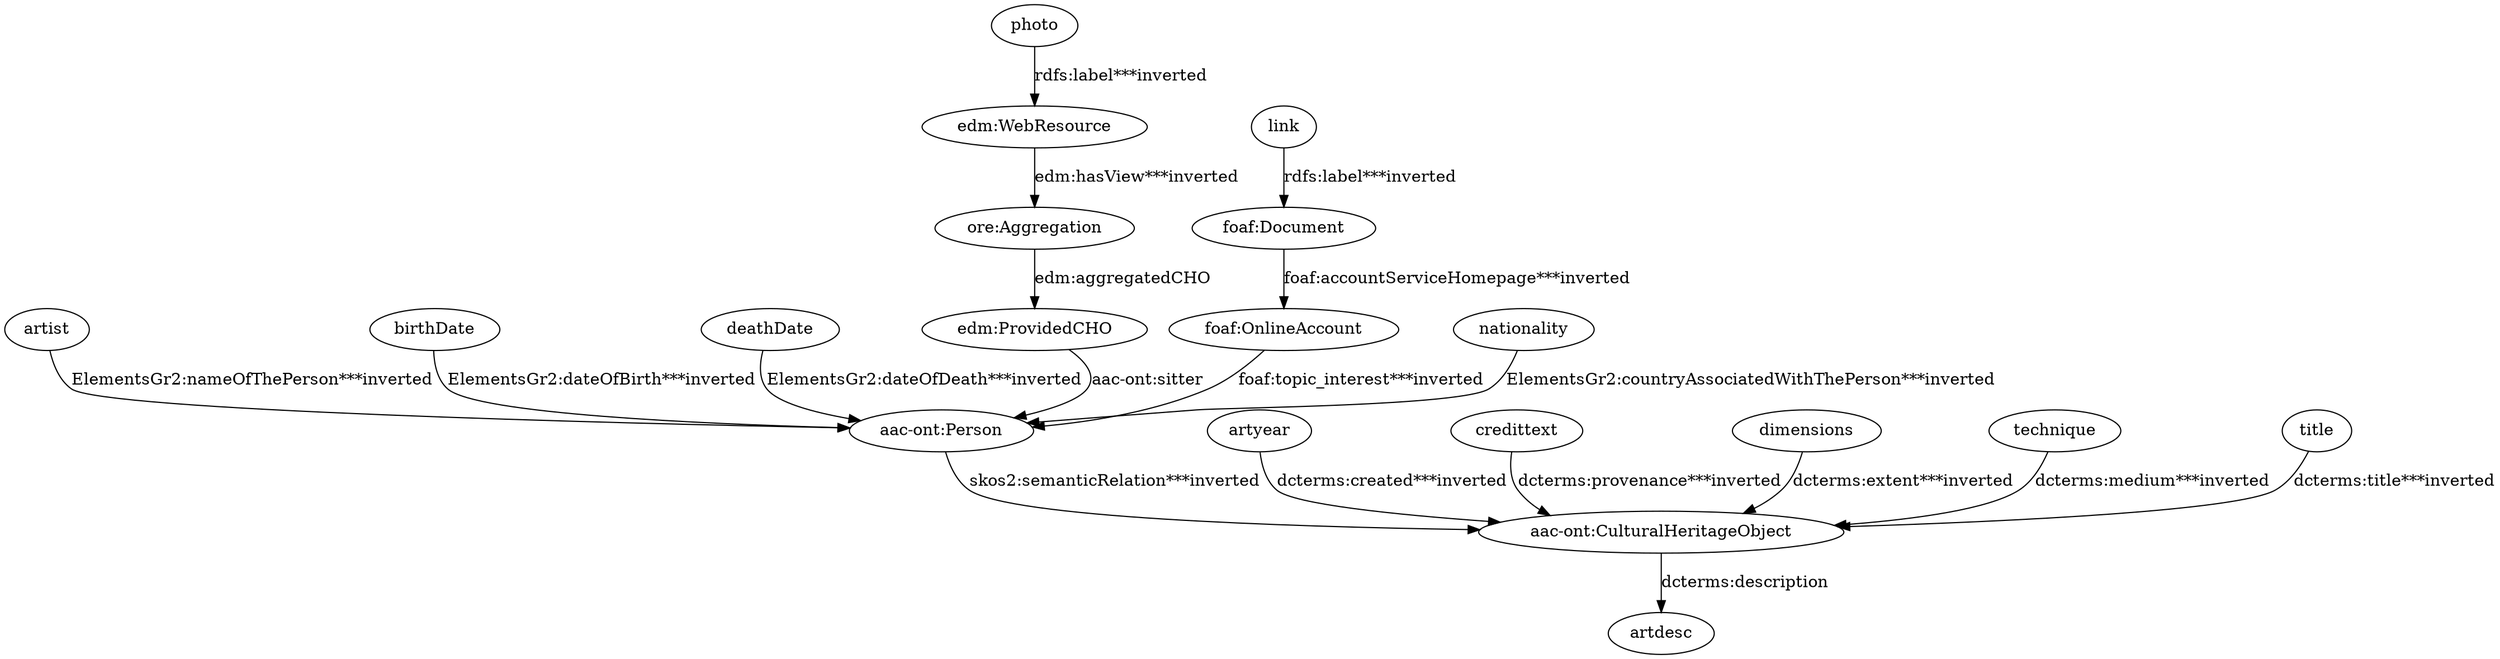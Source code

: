 digraph {
  "aac-ont:CulturalHeritageObject1" [type=class_uri,label="aac-ont:CulturalHeritageObject"]
  artdesc [type=attribute_name,label=artdesc]
  "aac-ont:Person1" [type=class_uri,label="aac-ont:Person"]
  artist [type=attribute_name,label=artist]
  artyear [type=attribute_name,label=artyear]
  birthDate [type=attribute_name,label=birthDate]
  credittext [type=attribute_name,label=credittext]
  deathDate [type=attribute_name,label=deathDate]
  dimensions [type=attribute_name,label=dimensions]
  "edm:ProvidedCHO" [type=class_uri,label="edm:ProvidedCHO"]
  "edm:WebResource1" [type=class_uri,label="edm:WebResource"]
  "ore:Aggregation" [type=class_uri,label="ore:Aggregation"]
  "foaf:Document1" [type=class_uri,label="foaf:Document"]
  "foaf:OnlineAccount" [type=class_uri,label="foaf:OnlineAccount"]
  link [type=attribute_name,label=link]
  nationality [type=attribute_name,label=nationality]
  photo [type=attribute_name,label=photo]
  technique [type=attribute_name,label=technique]
  title [type=attribute_name,label=title]
  "aac-ont:CulturalHeritageObject1" -> artdesc [label="dcterms:description",type=st_property_uri]
  "aac-ont:Person1" -> "aac-ont:CulturalHeritageObject1" [type=inherited,label="skos2:semanticRelation***inverted"]
  artist -> "aac-ont:Person1" [type=st_property_uri,label="ElementsGr2:nameOfThePerson***inverted"]
  artyear -> "aac-ont:CulturalHeritageObject1" [type=st_property_uri,label="dcterms:created***inverted"]
  birthDate -> "aac-ont:Person1" [type=st_property_uri,label="ElementsGr2:dateOfBirth***inverted"]
  credittext -> "aac-ont:CulturalHeritageObject1" [type=st_property_uri,label="dcterms:provenance***inverted"]
  deathDate -> "aac-ont:Person1" [type=st_property_uri,label="ElementsGr2:dateOfDeath***inverted"]
  dimensions -> "aac-ont:CulturalHeritageObject1" [type=st_property_uri,label="dcterms:extent***inverted"]
  "edm:ProvidedCHO" -> "aac-ont:Person1" [label="aac-ont:sitter",type=direct_property_uri]
  "edm:WebResource1" -> "ore:Aggregation" [type=direct_property_uri,label="edm:hasView***inverted"]
  "foaf:Document1" -> "foaf:OnlineAccount" [type=direct_property_uri,label="foaf:accountServiceHomepage***inverted"]
  "foaf:OnlineAccount" -> "aac-ont:Person1" [type=inherited,label="foaf:topic_interest***inverted"]
  link -> "foaf:Document1" [type=st_property_uri,label="rdfs:label***inverted"]
  nationality -> "aac-ont:Person1" [type=st_property_uri,label="ElementsGr2:countryAssociatedWithThePerson***inverted"]
  "ore:Aggregation" -> "edm:ProvidedCHO" [label="edm:aggregatedCHO",type=direct_property_uri]
  photo -> "edm:WebResource1" [type=st_property_uri,label="rdfs:label***inverted"]
  technique -> "aac-ont:CulturalHeritageObject1" [type=st_property_uri,label="dcterms:medium***inverted"]
  title -> "aac-ont:CulturalHeritageObject1" [type=st_property_uri,label="dcterms:title***inverted"]
}
